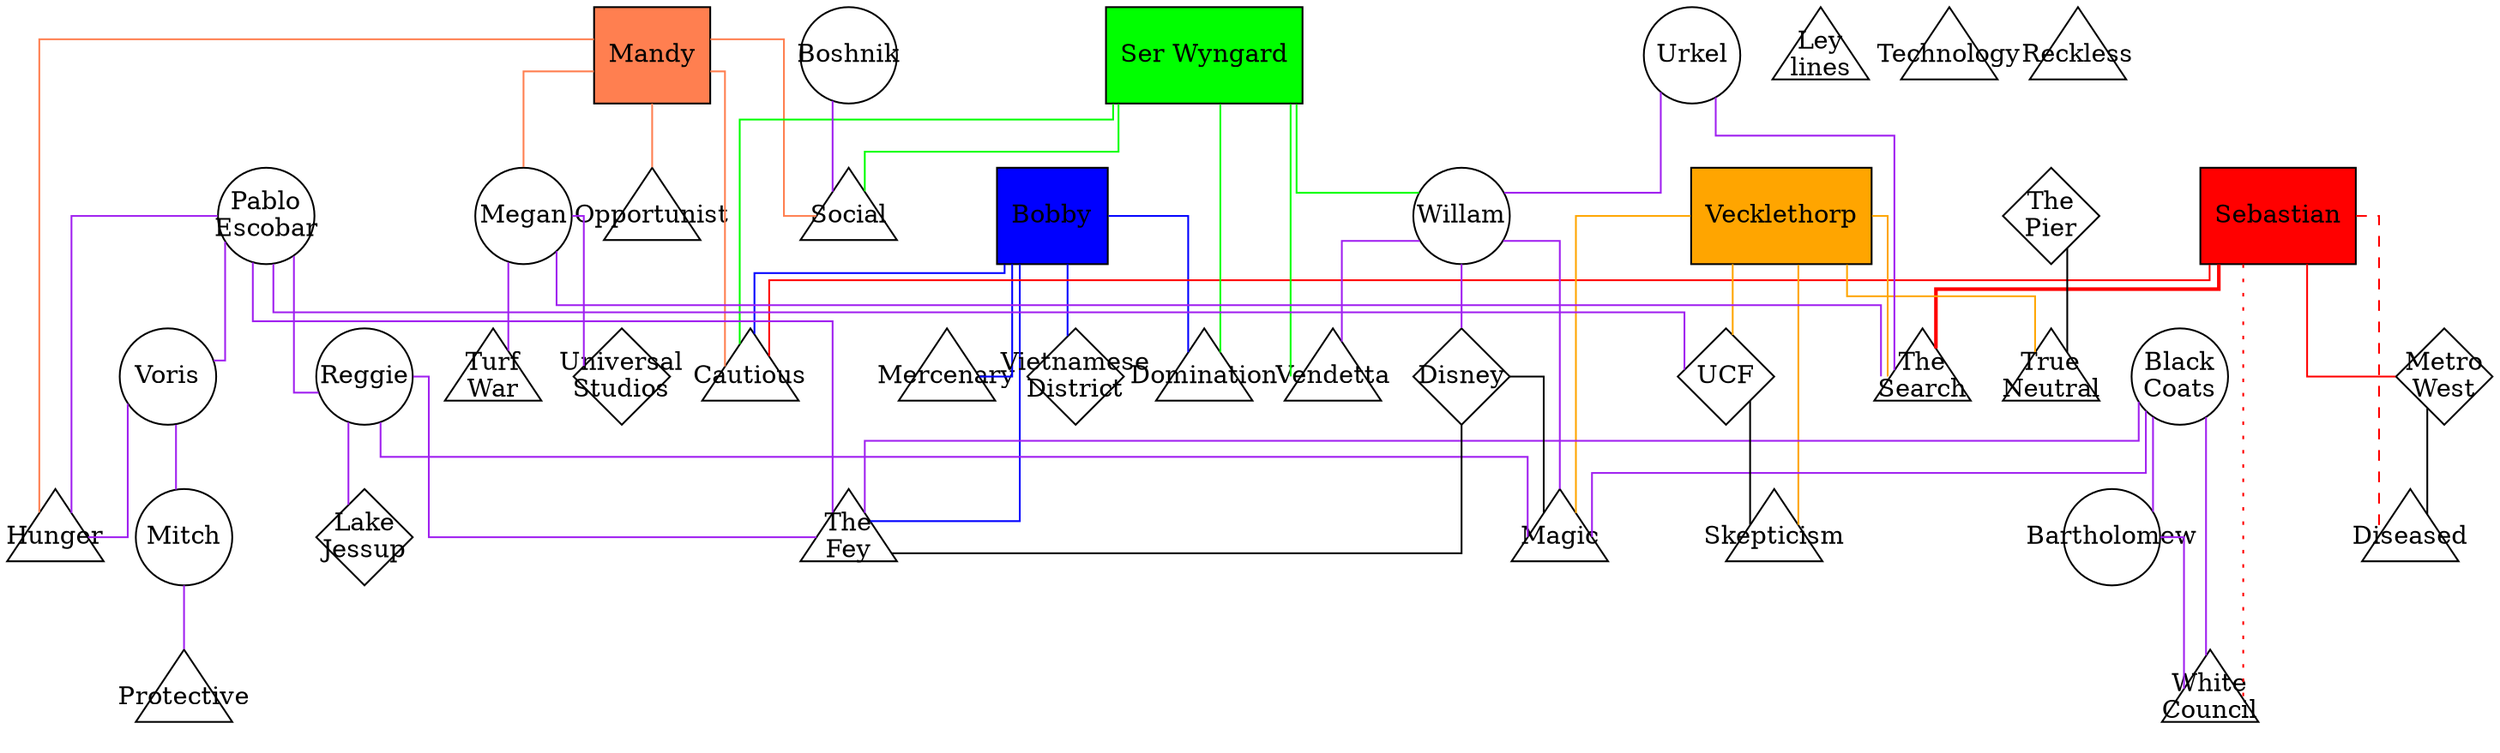 graph might_of_aurora
{
	graph [overlap=scale, splines=ortho]
	node [fixedsize="true", width="0.75", height="0.75"]

// ==================== PLAYER CHARACTERS ====================
	subgraph pcs
	{
		node [fixedsize="false", shape=box, style="filled"]
		mandy [label="Mandy", fillcolor="coral"]
		bobby [label="Bobby", fillcolor="blue"]
		sebastian [label="Sebastian", fillcolor="red"]
		vecklethorp [label="Vecklethorp", fillcolor="orange"]
		wyngard [label="Ser Wyngard", fillcolor="green"]
	}

// ==================== ASPECTS ====================
	subgraph aspects
	{
		node [shape=triangle, regular=true]
		search [label="The\nSearch"]
		war [label="Turf\nWar"]
		magic [label="Magic"]
		fey [label="The\nFey"]
		lines [label="Ley\nlines"]
		domination [label="Domination"]
		vendetta [label="Vendetta"]
		opportunist [label="Opportunist"]
		hunger [label="Hunger"]
		diseased [label="Diseased"]
		mercenary [label="Mercenary"]
		council [label="White\nCouncil"]
		cautious [label="Cautious"]
		neutral [label="True\nNeutral"]
		skepticism [label="Skepticism"]
		social [label="Social"]
		protective [label="Protective"]
		technology [label="Technology"]
		reckless [label="Reckless"]
	}

// ==================== FACES ====================
	subgraph faces
	{
		node [shape="circle"]
		urkel [label="Urkel"]
		megan [label="Megan"]
		willam [label="Willam"]
		coats [label="Black\nCoats"]
		escobar [label="Pablo\nEscobar"]
		reggie [label="Reggie"]
		bartholomew [label="Bartholomew"]
		boshnik [label="Boshnik"]
		voris [label="Voris"]
		mitch [label="Mitch"]
	}

// ==================== LOCATIONS ====================
	subgraph locations
	{
		node [shape="diamond"]
		ucf [label="UCF"]
		universal [label="Universal\nStudios"]
		disney [label="Disney"]
		pier [label="The\nPier"]
		metro [label="Metro\nWest"]
		jessup [label="Lake\nJessup"]
		viet [label="Vietnamese\nDistrict"]
	}

// ==================== PLAYER CHARACTER GROUPS ====================

	// Mandy (Travis)
	subgraph mandy_links
	{
		edge [color="coral"]
		//mandy
		mandy -- hunger
		mandy -- cautious
		mandy -- opportunist
		mandy -- social
		mandy -- megan
	}

	// Bobby (Steve)
	subgraph bobby_links
	{
		edge [color="blue"]
		//bobby
		bobby -- fey
		bobby -- domination
		bobby -- cautious
		bobby -- mercenary
		bobby -- viet
	}

	// Sebastian (Roscoe)
	subgraph sebastian_links
	{
		edge [color="red"]
		//sebastian

		// High Concept
		sebastian -- search [style="bold"]

		// Motivation
		sebastian -- diseased [style="dashed"]

		// Trouble
		sebastian -- council [style="dotted"]

		// Aspects
		sebastian -- cautious

		// Locations
		sebastian -- metro

	}

	// Vecklethorp (Erik)
	subgraph vecklethorp_links
	{
		edge [color="orange"]
		//vecklethorp
		vecklethorp -- search
		vecklethorp -- magic
		vecklethorp -- neutral
		vecklethorp -- skepticism
		vecklethorp -- ucf
	}

	// Wyngard (Chris)
	subgraph wyngard_links
	{
		edge [color="green"]
		//wyngard
		wyngard -- vendetta
		wyngard -- domination
		wyngard -- cautious
		wyngard -- social
		wyngard -- willam
	}

// ==================== FACE GROUPS ====================
	subgraph face_links
	{
		edge [color="purple"]
		urkel -- search
		urkel -- willam
		megan -- search
		megan -- war
		megan -- universal
		willam -- vendetta
		willam -- disney
		willam -- magic
		coats -- magic
		coats -- bartholomew
		coats -- council
		coats -- fey
		escobar -- ucf
		escobar -- fey
		escobar -- voris
		escobar -- reggie
		escobar -- hunger
		reggie -- jessup
		reggie -- magic
		reggie -- fey
		bartholomew -- council
		boshnik -- social
		voris -- hunger
		voris -- mitch
		mitch -- protective
	}

// ==================== LOCATION GROUPS ====================

	subgraph location_links
	{
		ucf -- skepticism
		disney -- fey
		disney -- magic
		pier -- neutral
		metro -- diseased
	}

}

/*graph g {
	a -- b
	a [label="hello",shape=ellipse,fillcolor="burlywood",style="filled"];
	b [label="graphviz",shape=box,fillcolor="palegreen",style="filled,rounded"];
}*/
